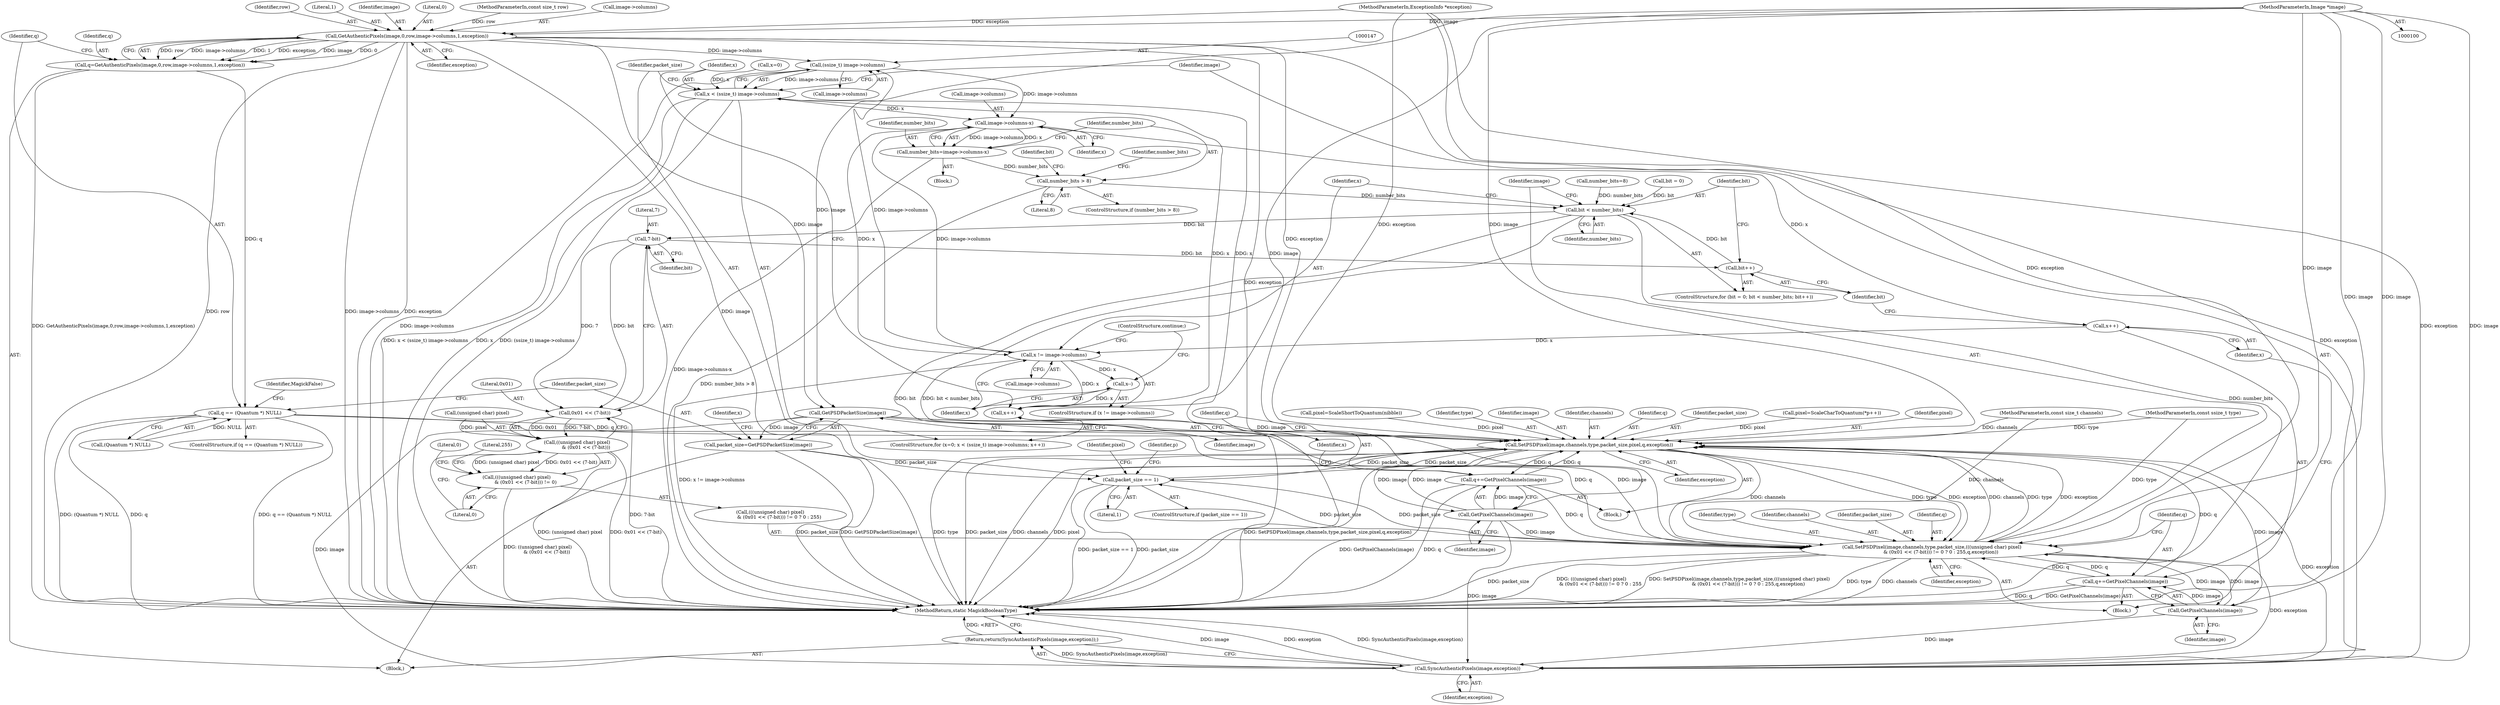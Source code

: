 digraph "0_ImageMagick_280215b9936d145dd5ee91403738ccce1333cab1@pointer" {
"1000101" [label="(MethodParameterIn,Image *image)"];
"1000119" [label="(Call,GetAuthenticPixels(image,0,row,image->columns,1,exception))"];
"1000117" [label="(Call,q=GetAuthenticPixels(image,0,row,image->columns,1,exception))"];
"1000129" [label="(Call,q == (Quantum *) NULL)"];
"1000184" [label="(Call,SetPSDPixel(image,channels,type,packet_size,pixel,q,exception))"];
"1000155" [label="(Call,packet_size == 1)"];
"1000224" [label="(Call,SetPSDPixel(image,channels,type,packet_size,(((unsigned char) pixel)\n            & (0x01 << (7-bit))) != 0 ? 0 : 255,q,exception))"];
"1000245" [label="(Call,q+=GetPixelChannels(image))"];
"1000247" [label="(Call,GetPixelChannels(image))"];
"1000261" [label="(Call,SyncAuthenticPixels(image,exception))"];
"1000260" [label="(Return,return(SyncAuthenticPixels(image,exception));)"];
"1000192" [label="(Call,q+=GetPixelChannels(image))"];
"1000194" [label="(Call,GetPixelChannels(image))"];
"1000138" [label="(Call,GetPSDPacketSize(image))"];
"1000136" [label="(Call,packet_size=GetPSDPacketSize(image))"];
"1000146" [label="(Call,(ssize_t) image->columns)"];
"1000144" [label="(Call,x < (ssize_t) image->columns)"];
"1000151" [label="(Call,x++)"];
"1000202" [label="(Call,image->columns-x)"];
"1000200" [label="(Call,number_bits=image->columns-x)"];
"1000208" [label="(Call,number_bits > 8)"];
"1000218" [label="(Call,bit < number_bits)"];
"1000237" [label="(Call,7-bit)"];
"1000221" [label="(Call,bit++)"];
"1000235" [label="(Call,0x01 << (7-bit))"];
"1000231" [label="(Call,((unsigned char) pixel)\n            & (0x01 << (7-bit)))"];
"1000230" [label="(Call,(((unsigned char) pixel)\n            & (0x01 << (7-bit))) != 0)"];
"1000249" [label="(Call,x++)"];
"1000252" [label="(Call,x != image->columns)"];
"1000257" [label="(Call,x--)"];
"1000249" [label="(Call,x++)"];
"1000146" [label="(Call,(ssize_t) image->columns)"];
"1000145" [label="(Identifier,x)"];
"1000242" [label="(Literal,255)"];
"1000193" [label="(Identifier,q)"];
"1000183" [label="(Block,)"];
"1000186" [label="(Identifier,channels)"];
"1000258" [label="(Identifier,x)"];
"1000190" [label="(Identifier,q)"];
"1000194" [label="(Call,GetPixelChannels(image))"];
"1000159" [label="(Identifier,pixel)"];
"1000225" [label="(Identifier,image)"];
"1000263" [label="(Identifier,exception)"];
"1000254" [label="(Call,image->columns)"];
"1000188" [label="(Identifier,packet_size)"];
"1000158" [label="(Call,pixel=ScaleCharToQuantum(*p++))"];
"1000120" [label="(Identifier,image)"];
"1000207" [label="(ControlStructure,if (number_bits > 8))"];
"1000215" [label="(Call,bit = 0)"];
"1000251" [label="(ControlStructure,if (x != image->columns))"];
"1000260" [label="(Return,return(SyncAuthenticPixels(image,exception));)"];
"1000202" [label="(Call,image->columns-x)"];
"1000154" [label="(ControlStructure,if (packet_size == 1))"];
"1000201" [label="(Identifier,number_bits)"];
"1000139" [label="(Identifier,image)"];
"1000121" [label="(Literal,0)"];
"1000130" [label="(Identifier,q)"];
"1000219" [label="(Identifier,bit)"];
"1000192" [label="(Call,q+=GetPixelChannels(image))"];
"1000240" [label="(Literal,0)"];
"1000119" [label="(Call,GetAuthenticPixels(image,0,row,image->columns,1,exception))"];
"1000212" [label="(Identifier,number_bits)"];
"1000189" [label="(Identifier,pixel)"];
"1000222" [label="(Identifier,bit)"];
"1000237" [label="(Call,7-bit)"];
"1000206" [label="(Identifier,x)"];
"1000245" [label="(Call,q+=GetPixelChannels(image))"];
"1000226" [label="(Identifier,channels)"];
"1000261" [label="(Call,SyncAuthenticPixels(image,exception))"];
"1000230" [label="(Call,(((unsigned char) pixel)\n            & (0x01 << (7-bit))) != 0)"];
"1000253" [label="(Identifier,x)"];
"1000138" [label="(Call,GetPSDPacketSize(image))"];
"1000252" [label="(Call,x != image->columns)"];
"1000229" [label="(Call,(((unsigned char) pixel)\n            & (0x01 << (7-bit))) != 0 ? 0 : 255)"];
"1000157" [label="(Literal,1)"];
"1000223" [label="(Block,)"];
"1000211" [label="(Call,number_bits=8)"];
"1000103" [label="(MethodParameterIn,const size_t row)"];
"1000173" [label="(Call,pixel=ScaleShortToQuantum(nibble))"];
"1000156" [label="(Identifier,packet_size)"];
"1000107" [label="(Block,)"];
"1000262" [label="(Identifier,image)"];
"1000210" [label="(Literal,8)"];
"1000187" [label="(Identifier,type)"];
"1000123" [label="(Call,image->columns)"];
"1000131" [label="(Call,(Quantum *) NULL)"];
"1000241" [label="(Literal,0)"];
"1000185" [label="(Identifier,image)"];
"1000140" [label="(ControlStructure,for (x=0; x < (ssize_t) image->columns; x++))"];
"1000232" [label="(Call,(unsigned char) pixel)"];
"1000209" [label="(Identifier,number_bits)"];
"1000235" [label="(Call,0x01 << (7-bit))"];
"1000257" [label="(Call,x--)"];
"1000236" [label="(Literal,0x01)"];
"1000137" [label="(Identifier,packet_size)"];
"1000221" [label="(Call,bit++)"];
"1000122" [label="(Identifier,row)"];
"1000155" [label="(Call,packet_size == 1)"];
"1000247" [label="(Call,GetPixelChannels(image))"];
"1000144" [label="(Call,x < (ssize_t) image->columns)"];
"1000218" [label="(Call,bit < number_bits)"];
"1000136" [label="(Call,packet_size=GetPSDPacketSize(image))"];
"1000167" [label="(Identifier,p)"];
"1000184" [label="(Call,SetPSDPixel(image,channels,type,packet_size,pixel,q,exception))"];
"1000214" [label="(ControlStructure,for (bit = 0; bit < number_bits; bit++))"];
"1000195" [label="(Identifier,image)"];
"1000208" [label="(Call,number_bits > 8)"];
"1000128" [label="(ControlStructure,if (q == (Quantum *) NULL))"];
"1000106" [label="(MethodParameterIn,ExceptionInfo *exception)"];
"1000238" [label="(Literal,7)"];
"1000191" [label="(Identifier,exception)"];
"1000101" [label="(MethodParameterIn,Image *image)"];
"1000246" [label="(Identifier,q)"];
"1000151" [label="(Call,x++)"];
"1000264" [label="(MethodReturn,static MagickBooleanType)"];
"1000216" [label="(Identifier,bit)"];
"1000141" [label="(Call,x=0)"];
"1000239" [label="(Identifier,bit)"];
"1000129" [label="(Call,q == (Quantum *) NULL)"];
"1000118" [label="(Identifier,q)"];
"1000228" [label="(Identifier,packet_size)"];
"1000203" [label="(Call,image->columns)"];
"1000142" [label="(Identifier,x)"];
"1000224" [label="(Call,SetPSDPixel(image,channels,type,packet_size,(((unsigned char) pixel)\n            & (0x01 << (7-bit))) != 0 ? 0 : 255,q,exception))"];
"1000244" [label="(Identifier,exception)"];
"1000197" [label="(Block,)"];
"1000248" [label="(Identifier,image)"];
"1000250" [label="(Identifier,x)"];
"1000152" [label="(Identifier,x)"];
"1000126" [label="(Literal,1)"];
"1000243" [label="(Identifier,q)"];
"1000127" [label="(Identifier,exception)"];
"1000148" [label="(Call,image->columns)"];
"1000117" [label="(Call,q=GetAuthenticPixels(image,0,row,image->columns,1,exception))"];
"1000135" [label="(Identifier,MagickFalse)"];
"1000227" [label="(Identifier,type)"];
"1000220" [label="(Identifier,number_bits)"];
"1000259" [label="(ControlStructure,continue;)"];
"1000231" [label="(Call,((unsigned char) pixel)\n            & (0x01 << (7-bit)))"];
"1000104" [label="(MethodParameterIn,const ssize_t type)"];
"1000200" [label="(Call,number_bits=image->columns-x)"];
"1000102" [label="(MethodParameterIn,const size_t channels)"];
"1000101" -> "1000100"  [label="AST: "];
"1000101" -> "1000264"  [label="DDG: image"];
"1000101" -> "1000119"  [label="DDG: image"];
"1000101" -> "1000138"  [label="DDG: image"];
"1000101" -> "1000184"  [label="DDG: image"];
"1000101" -> "1000194"  [label="DDG: image"];
"1000101" -> "1000224"  [label="DDG: image"];
"1000101" -> "1000247"  [label="DDG: image"];
"1000101" -> "1000261"  [label="DDG: image"];
"1000119" -> "1000117"  [label="AST: "];
"1000119" -> "1000127"  [label="CFG: "];
"1000120" -> "1000119"  [label="AST: "];
"1000121" -> "1000119"  [label="AST: "];
"1000122" -> "1000119"  [label="AST: "];
"1000123" -> "1000119"  [label="AST: "];
"1000126" -> "1000119"  [label="AST: "];
"1000127" -> "1000119"  [label="AST: "];
"1000117" -> "1000119"  [label="CFG: "];
"1000119" -> "1000264"  [label="DDG: exception"];
"1000119" -> "1000264"  [label="DDG: image->columns"];
"1000119" -> "1000264"  [label="DDG: image"];
"1000119" -> "1000264"  [label="DDG: row"];
"1000119" -> "1000117"  [label="DDG: row"];
"1000119" -> "1000117"  [label="DDG: image->columns"];
"1000119" -> "1000117"  [label="DDG: 1"];
"1000119" -> "1000117"  [label="DDG: exception"];
"1000119" -> "1000117"  [label="DDG: image"];
"1000119" -> "1000117"  [label="DDG: 0"];
"1000103" -> "1000119"  [label="DDG: row"];
"1000106" -> "1000119"  [label="DDG: exception"];
"1000119" -> "1000138"  [label="DDG: image"];
"1000119" -> "1000146"  [label="DDG: image->columns"];
"1000119" -> "1000184"  [label="DDG: exception"];
"1000119" -> "1000224"  [label="DDG: exception"];
"1000119" -> "1000261"  [label="DDG: exception"];
"1000117" -> "1000107"  [label="AST: "];
"1000118" -> "1000117"  [label="AST: "];
"1000130" -> "1000117"  [label="CFG: "];
"1000117" -> "1000264"  [label="DDG: GetAuthenticPixels(image,0,row,image->columns,1,exception)"];
"1000117" -> "1000129"  [label="DDG: q"];
"1000129" -> "1000128"  [label="AST: "];
"1000129" -> "1000131"  [label="CFG: "];
"1000130" -> "1000129"  [label="AST: "];
"1000131" -> "1000129"  [label="AST: "];
"1000135" -> "1000129"  [label="CFG: "];
"1000137" -> "1000129"  [label="CFG: "];
"1000129" -> "1000264"  [label="DDG: q"];
"1000129" -> "1000264"  [label="DDG: q == (Quantum *) NULL"];
"1000129" -> "1000264"  [label="DDG: (Quantum *) NULL"];
"1000131" -> "1000129"  [label="DDG: NULL"];
"1000129" -> "1000184"  [label="DDG: q"];
"1000129" -> "1000224"  [label="DDG: q"];
"1000184" -> "1000183"  [label="AST: "];
"1000184" -> "1000191"  [label="CFG: "];
"1000185" -> "1000184"  [label="AST: "];
"1000186" -> "1000184"  [label="AST: "];
"1000187" -> "1000184"  [label="AST: "];
"1000188" -> "1000184"  [label="AST: "];
"1000189" -> "1000184"  [label="AST: "];
"1000190" -> "1000184"  [label="AST: "];
"1000191" -> "1000184"  [label="AST: "];
"1000193" -> "1000184"  [label="CFG: "];
"1000184" -> "1000264"  [label="DDG: type"];
"1000184" -> "1000264"  [label="DDG: packet_size"];
"1000184" -> "1000264"  [label="DDG: channels"];
"1000184" -> "1000264"  [label="DDG: pixel"];
"1000184" -> "1000264"  [label="DDG: SetPSDPixel(image,channels,type,packet_size,pixel,q,exception)"];
"1000184" -> "1000155"  [label="DDG: packet_size"];
"1000247" -> "1000184"  [label="DDG: image"];
"1000138" -> "1000184"  [label="DDG: image"];
"1000194" -> "1000184"  [label="DDG: image"];
"1000224" -> "1000184"  [label="DDG: channels"];
"1000224" -> "1000184"  [label="DDG: type"];
"1000224" -> "1000184"  [label="DDG: exception"];
"1000102" -> "1000184"  [label="DDG: channels"];
"1000104" -> "1000184"  [label="DDG: type"];
"1000155" -> "1000184"  [label="DDG: packet_size"];
"1000158" -> "1000184"  [label="DDG: pixel"];
"1000173" -> "1000184"  [label="DDG: pixel"];
"1000192" -> "1000184"  [label="DDG: q"];
"1000245" -> "1000184"  [label="DDG: q"];
"1000106" -> "1000184"  [label="DDG: exception"];
"1000184" -> "1000192"  [label="DDG: q"];
"1000184" -> "1000194"  [label="DDG: image"];
"1000184" -> "1000224"  [label="DDG: channels"];
"1000184" -> "1000224"  [label="DDG: type"];
"1000184" -> "1000224"  [label="DDG: exception"];
"1000184" -> "1000261"  [label="DDG: exception"];
"1000155" -> "1000154"  [label="AST: "];
"1000155" -> "1000157"  [label="CFG: "];
"1000156" -> "1000155"  [label="AST: "];
"1000157" -> "1000155"  [label="AST: "];
"1000159" -> "1000155"  [label="CFG: "];
"1000167" -> "1000155"  [label="CFG: "];
"1000155" -> "1000264"  [label="DDG: packet_size == 1"];
"1000155" -> "1000264"  [label="DDG: packet_size"];
"1000224" -> "1000155"  [label="DDG: packet_size"];
"1000136" -> "1000155"  [label="DDG: packet_size"];
"1000155" -> "1000224"  [label="DDG: packet_size"];
"1000224" -> "1000223"  [label="AST: "];
"1000224" -> "1000244"  [label="CFG: "];
"1000225" -> "1000224"  [label="AST: "];
"1000226" -> "1000224"  [label="AST: "];
"1000227" -> "1000224"  [label="AST: "];
"1000228" -> "1000224"  [label="AST: "];
"1000229" -> "1000224"  [label="AST: "];
"1000243" -> "1000224"  [label="AST: "];
"1000244" -> "1000224"  [label="AST: "];
"1000246" -> "1000224"  [label="CFG: "];
"1000224" -> "1000264"  [label="DDG: type"];
"1000224" -> "1000264"  [label="DDG: channels"];
"1000224" -> "1000264"  [label="DDG: packet_size"];
"1000224" -> "1000264"  [label="DDG: (((unsigned char) pixel)\n            & (0x01 << (7-bit))) != 0 ? 0 : 255"];
"1000224" -> "1000264"  [label="DDG: SetPSDPixel(image,channels,type,packet_size,(((unsigned char) pixel)\n            & (0x01 << (7-bit))) != 0 ? 0 : 255,q,exception)"];
"1000247" -> "1000224"  [label="DDG: image"];
"1000138" -> "1000224"  [label="DDG: image"];
"1000194" -> "1000224"  [label="DDG: image"];
"1000102" -> "1000224"  [label="DDG: channels"];
"1000104" -> "1000224"  [label="DDG: type"];
"1000192" -> "1000224"  [label="DDG: q"];
"1000245" -> "1000224"  [label="DDG: q"];
"1000106" -> "1000224"  [label="DDG: exception"];
"1000224" -> "1000245"  [label="DDG: q"];
"1000224" -> "1000247"  [label="DDG: image"];
"1000224" -> "1000261"  [label="DDG: exception"];
"1000245" -> "1000223"  [label="AST: "];
"1000245" -> "1000247"  [label="CFG: "];
"1000246" -> "1000245"  [label="AST: "];
"1000247" -> "1000245"  [label="AST: "];
"1000250" -> "1000245"  [label="CFG: "];
"1000245" -> "1000264"  [label="DDG: q"];
"1000245" -> "1000264"  [label="DDG: GetPixelChannels(image)"];
"1000247" -> "1000245"  [label="DDG: image"];
"1000247" -> "1000248"  [label="CFG: "];
"1000248" -> "1000247"  [label="AST: "];
"1000247" -> "1000261"  [label="DDG: image"];
"1000261" -> "1000260"  [label="AST: "];
"1000261" -> "1000263"  [label="CFG: "];
"1000262" -> "1000261"  [label="AST: "];
"1000263" -> "1000261"  [label="AST: "];
"1000260" -> "1000261"  [label="CFG: "];
"1000261" -> "1000264"  [label="DDG: image"];
"1000261" -> "1000264"  [label="DDG: exception"];
"1000261" -> "1000264"  [label="DDG: SyncAuthenticPixels(image,exception)"];
"1000261" -> "1000260"  [label="DDG: SyncAuthenticPixels(image,exception)"];
"1000138" -> "1000261"  [label="DDG: image"];
"1000194" -> "1000261"  [label="DDG: image"];
"1000106" -> "1000261"  [label="DDG: exception"];
"1000260" -> "1000107"  [label="AST: "];
"1000264" -> "1000260"  [label="CFG: "];
"1000260" -> "1000264"  [label="DDG: <RET>"];
"1000192" -> "1000183"  [label="AST: "];
"1000192" -> "1000194"  [label="CFG: "];
"1000193" -> "1000192"  [label="AST: "];
"1000194" -> "1000192"  [label="AST: "];
"1000152" -> "1000192"  [label="CFG: "];
"1000192" -> "1000264"  [label="DDG: GetPixelChannels(image)"];
"1000192" -> "1000264"  [label="DDG: q"];
"1000194" -> "1000192"  [label="DDG: image"];
"1000194" -> "1000195"  [label="CFG: "];
"1000195" -> "1000194"  [label="AST: "];
"1000138" -> "1000136"  [label="AST: "];
"1000138" -> "1000139"  [label="CFG: "];
"1000139" -> "1000138"  [label="AST: "];
"1000136" -> "1000138"  [label="CFG: "];
"1000138" -> "1000136"  [label="DDG: image"];
"1000136" -> "1000107"  [label="AST: "];
"1000137" -> "1000136"  [label="AST: "];
"1000142" -> "1000136"  [label="CFG: "];
"1000136" -> "1000264"  [label="DDG: GetPSDPacketSize(image)"];
"1000136" -> "1000264"  [label="DDG: packet_size"];
"1000146" -> "1000144"  [label="AST: "];
"1000146" -> "1000148"  [label="CFG: "];
"1000147" -> "1000146"  [label="AST: "];
"1000148" -> "1000146"  [label="AST: "];
"1000144" -> "1000146"  [label="CFG: "];
"1000146" -> "1000264"  [label="DDG: image->columns"];
"1000146" -> "1000144"  [label="DDG: image->columns"];
"1000252" -> "1000146"  [label="DDG: image->columns"];
"1000146" -> "1000202"  [label="DDG: image->columns"];
"1000144" -> "1000140"  [label="AST: "];
"1000145" -> "1000144"  [label="AST: "];
"1000156" -> "1000144"  [label="CFG: "];
"1000262" -> "1000144"  [label="CFG: "];
"1000144" -> "1000264"  [label="DDG: x < (ssize_t) image->columns"];
"1000144" -> "1000264"  [label="DDG: x"];
"1000144" -> "1000264"  [label="DDG: (ssize_t) image->columns"];
"1000141" -> "1000144"  [label="DDG: x"];
"1000151" -> "1000144"  [label="DDG: x"];
"1000144" -> "1000151"  [label="DDG: x"];
"1000144" -> "1000202"  [label="DDG: x"];
"1000151" -> "1000140"  [label="AST: "];
"1000151" -> "1000152"  [label="CFG: "];
"1000152" -> "1000151"  [label="AST: "];
"1000145" -> "1000151"  [label="CFG: "];
"1000252" -> "1000151"  [label="DDG: x"];
"1000257" -> "1000151"  [label="DDG: x"];
"1000202" -> "1000200"  [label="AST: "];
"1000202" -> "1000206"  [label="CFG: "];
"1000203" -> "1000202"  [label="AST: "];
"1000206" -> "1000202"  [label="AST: "];
"1000200" -> "1000202"  [label="CFG: "];
"1000202" -> "1000200"  [label="DDG: image->columns"];
"1000202" -> "1000200"  [label="DDG: x"];
"1000202" -> "1000249"  [label="DDG: x"];
"1000202" -> "1000252"  [label="DDG: x"];
"1000202" -> "1000252"  [label="DDG: image->columns"];
"1000200" -> "1000197"  [label="AST: "];
"1000201" -> "1000200"  [label="AST: "];
"1000209" -> "1000200"  [label="CFG: "];
"1000200" -> "1000264"  [label="DDG: image->columns-x"];
"1000200" -> "1000208"  [label="DDG: number_bits"];
"1000208" -> "1000207"  [label="AST: "];
"1000208" -> "1000210"  [label="CFG: "];
"1000209" -> "1000208"  [label="AST: "];
"1000210" -> "1000208"  [label="AST: "];
"1000212" -> "1000208"  [label="CFG: "];
"1000216" -> "1000208"  [label="CFG: "];
"1000208" -> "1000264"  [label="DDG: number_bits > 8"];
"1000208" -> "1000218"  [label="DDG: number_bits"];
"1000218" -> "1000214"  [label="AST: "];
"1000218" -> "1000220"  [label="CFG: "];
"1000219" -> "1000218"  [label="AST: "];
"1000220" -> "1000218"  [label="AST: "];
"1000225" -> "1000218"  [label="CFG: "];
"1000253" -> "1000218"  [label="CFG: "];
"1000218" -> "1000264"  [label="DDG: bit"];
"1000218" -> "1000264"  [label="DDG: bit < number_bits"];
"1000218" -> "1000264"  [label="DDG: number_bits"];
"1000215" -> "1000218"  [label="DDG: bit"];
"1000221" -> "1000218"  [label="DDG: bit"];
"1000211" -> "1000218"  [label="DDG: number_bits"];
"1000218" -> "1000237"  [label="DDG: bit"];
"1000237" -> "1000235"  [label="AST: "];
"1000237" -> "1000239"  [label="CFG: "];
"1000238" -> "1000237"  [label="AST: "];
"1000239" -> "1000237"  [label="AST: "];
"1000235" -> "1000237"  [label="CFG: "];
"1000237" -> "1000221"  [label="DDG: bit"];
"1000237" -> "1000235"  [label="DDG: 7"];
"1000237" -> "1000235"  [label="DDG: bit"];
"1000221" -> "1000214"  [label="AST: "];
"1000221" -> "1000222"  [label="CFG: "];
"1000222" -> "1000221"  [label="AST: "];
"1000219" -> "1000221"  [label="CFG: "];
"1000235" -> "1000231"  [label="AST: "];
"1000236" -> "1000235"  [label="AST: "];
"1000231" -> "1000235"  [label="CFG: "];
"1000235" -> "1000264"  [label="DDG: 7-bit"];
"1000235" -> "1000231"  [label="DDG: 0x01"];
"1000235" -> "1000231"  [label="DDG: 7-bit"];
"1000231" -> "1000230"  [label="AST: "];
"1000232" -> "1000231"  [label="AST: "];
"1000240" -> "1000231"  [label="CFG: "];
"1000231" -> "1000264"  [label="DDG: (unsigned char) pixel"];
"1000231" -> "1000264"  [label="DDG: 0x01 << (7-bit)"];
"1000231" -> "1000230"  [label="DDG: (unsigned char) pixel"];
"1000231" -> "1000230"  [label="DDG: 0x01 << (7-bit)"];
"1000232" -> "1000231"  [label="DDG: pixel"];
"1000230" -> "1000229"  [label="AST: "];
"1000230" -> "1000240"  [label="CFG: "];
"1000240" -> "1000230"  [label="AST: "];
"1000241" -> "1000230"  [label="CFG: "];
"1000242" -> "1000230"  [label="CFG: "];
"1000230" -> "1000264"  [label="DDG: ((unsigned char) pixel)\n            & (0x01 << (7-bit))"];
"1000249" -> "1000223"  [label="AST: "];
"1000249" -> "1000250"  [label="CFG: "];
"1000250" -> "1000249"  [label="AST: "];
"1000222" -> "1000249"  [label="CFG: "];
"1000249" -> "1000252"  [label="DDG: x"];
"1000252" -> "1000251"  [label="AST: "];
"1000252" -> "1000254"  [label="CFG: "];
"1000253" -> "1000252"  [label="AST: "];
"1000254" -> "1000252"  [label="AST: "];
"1000258" -> "1000252"  [label="CFG: "];
"1000259" -> "1000252"  [label="CFG: "];
"1000252" -> "1000264"  [label="DDG: x != image->columns"];
"1000252" -> "1000257"  [label="DDG: x"];
"1000257" -> "1000251"  [label="AST: "];
"1000257" -> "1000258"  [label="CFG: "];
"1000258" -> "1000257"  [label="AST: "];
"1000259" -> "1000257"  [label="CFG: "];
}
